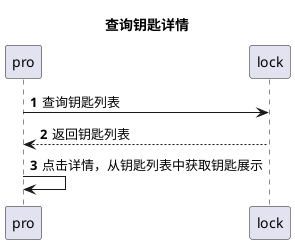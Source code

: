 @startuml
title:查询钥匙详情
autonumber
pro->lock:查询钥匙列表
lock-->pro:返回钥匙列表
pro->pro:点击详情，从钥匙列表中获取钥匙展示
@enduml